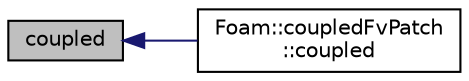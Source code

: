digraph "coupled"
{
  bgcolor="transparent";
  edge [fontname="Helvetica",fontsize="10",labelfontname="Helvetica",labelfontsize="10"];
  node [fontname="Helvetica",fontsize="10",shape=record];
  rankdir="LR";
  Node193 [label="coupled",height=0.2,width=0.4,color="black", fillcolor="grey75", style="filled", fontcolor="black"];
  Node193 -> Node194 [dir="back",color="midnightblue",fontsize="10",style="solid",fontname="Helvetica"];
  Node194 [label="Foam::coupledFvPatch\l::coupled",height=0.2,width=0.4,color="black",URL="$a23617.html#a39c01db0e66d00fe0621a0c7e5fc4ead",tooltip="Return true because this patch is coupled. "];
}
